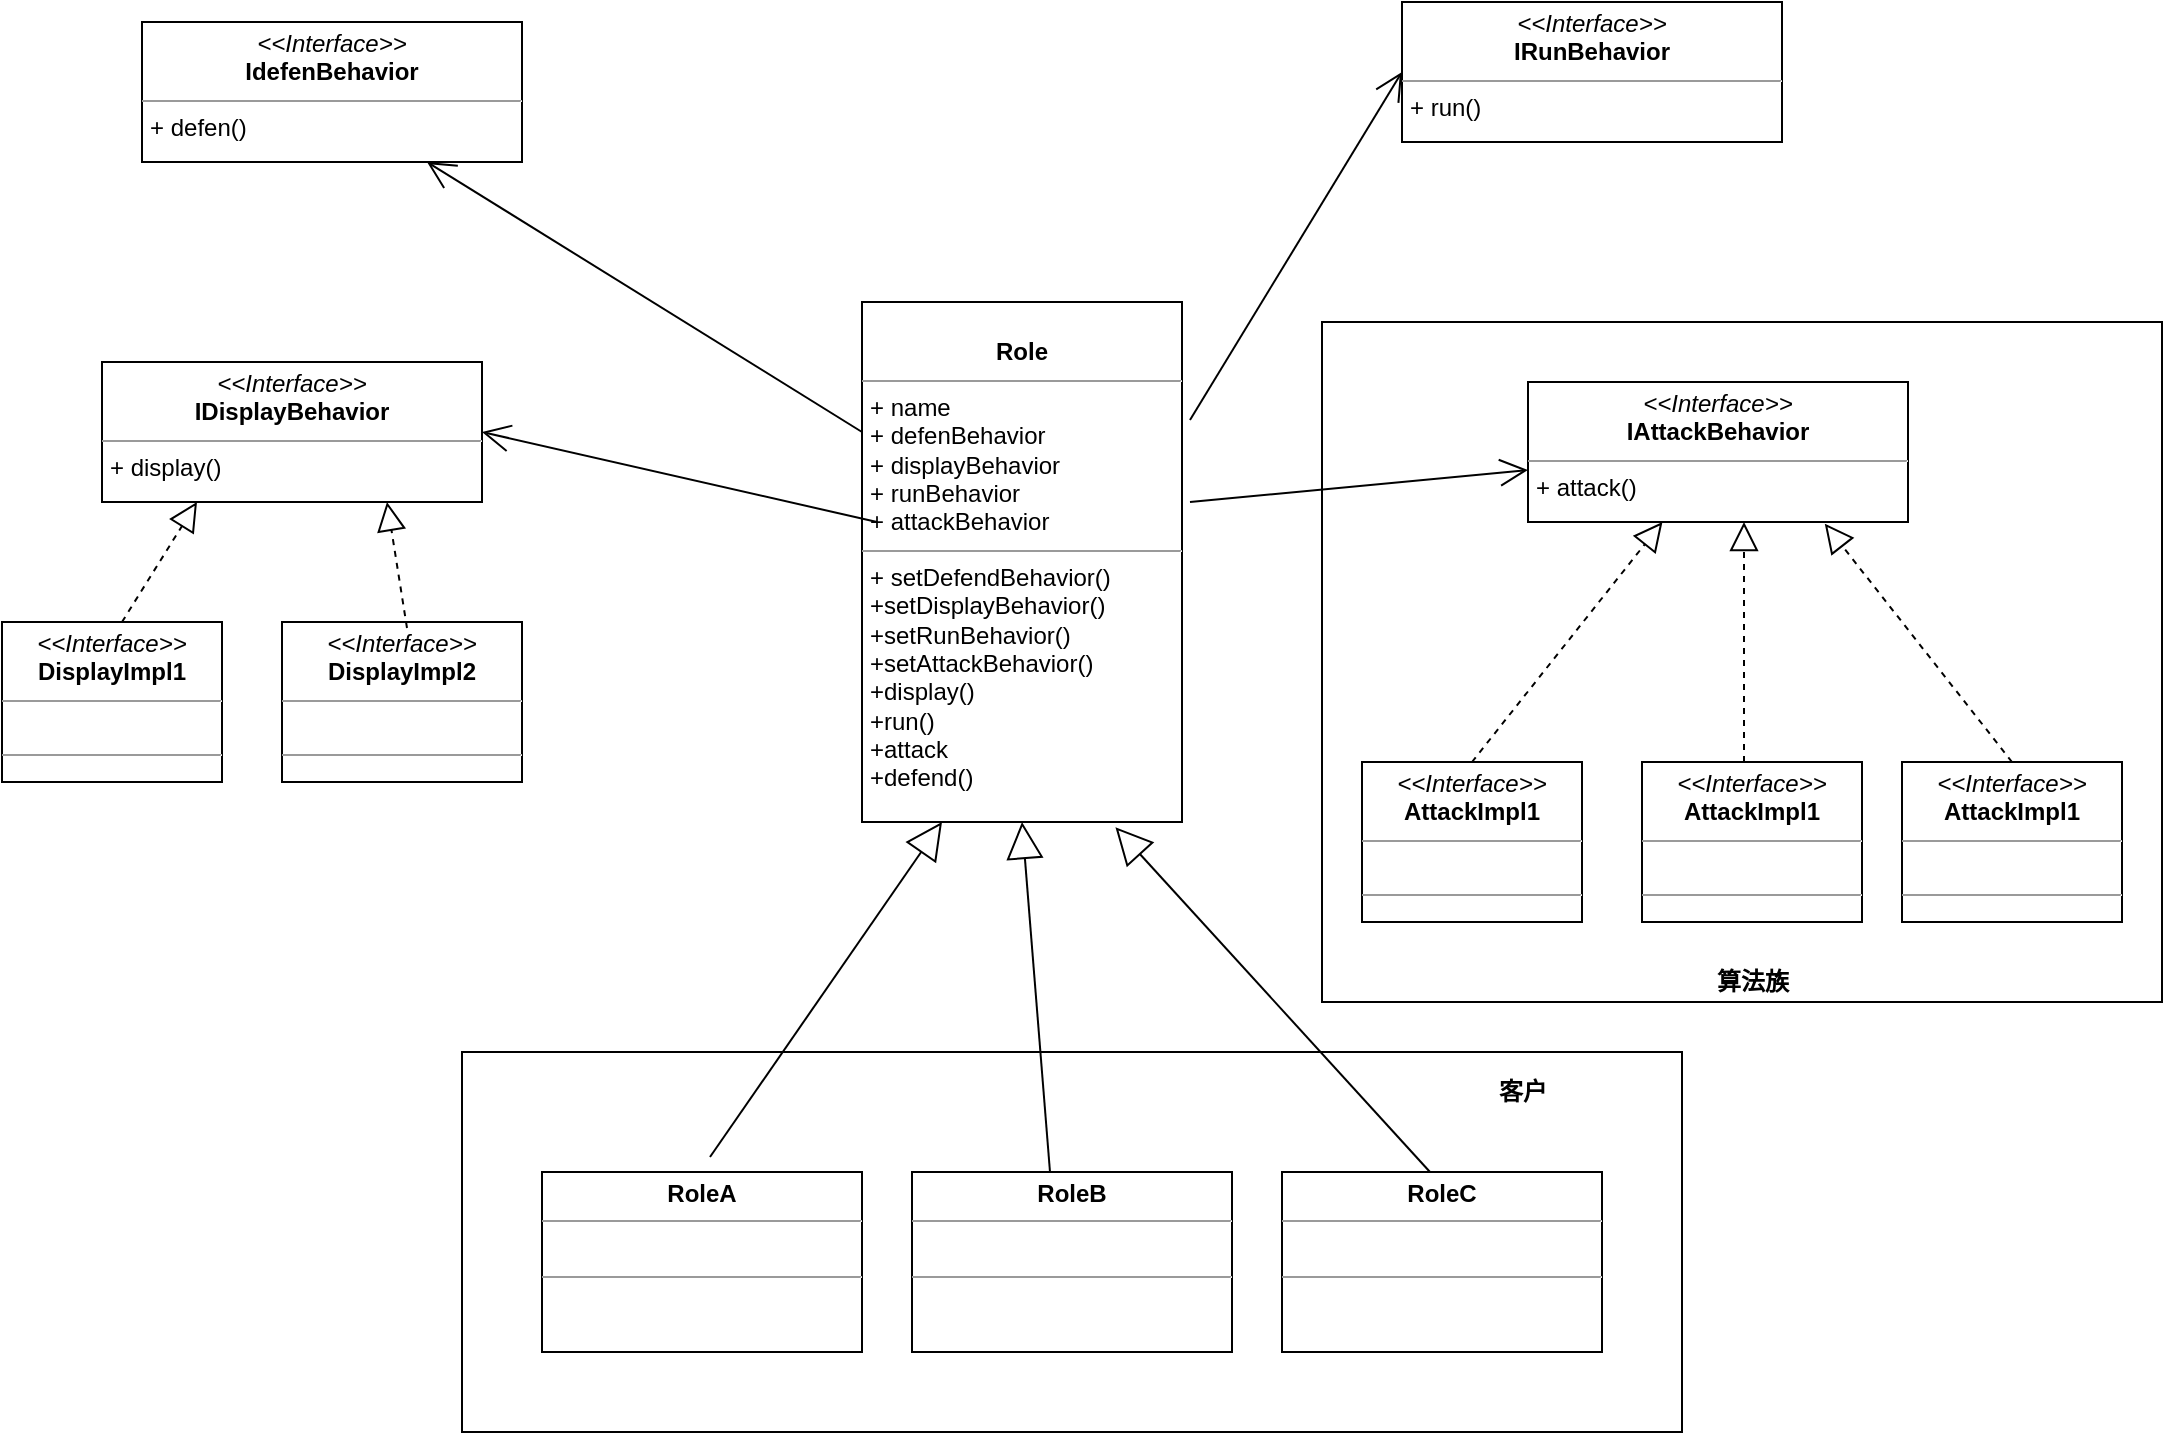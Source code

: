 <mxfile version="12.9.3" type="device"><diagram name="Page-1" id="e7e014a7-5840-1c2e-5031-d8a46d1fe8dd"><mxGraphModel dx="1420" dy="823" grid="1" gridSize="10" guides="1" tooltips="1" connect="1" arrows="1" fold="1" page="1" pageScale="1" pageWidth="1169" pageHeight="826" background="#ffffff" math="0" shadow="0"><root><mxCell id="0"/><mxCell id="1" parent="0"/><mxCell id="9VqiFgWs3hhhERO3180M-89" value="" style="rounded=0;whiteSpace=wrap;html=1;" parent="1" vertex="1"><mxGeometry x="290" y="560" width="610" height="190" as="geometry"/></mxCell><mxCell id="9VqiFgWs3hhhERO3180M-85" value="" style="rounded=0;whiteSpace=wrap;html=1;" parent="1" vertex="1"><mxGeometry x="720" y="195" width="420" height="340" as="geometry"/></mxCell><mxCell id="9VqiFgWs3hhhERO3180M-42" value="&lt;p style=&quot;margin: 0px ; margin-top: 4px ; text-align: center&quot;&gt;&lt;b&gt;&lt;br&gt;Role&lt;/b&gt;&lt;/p&gt;&lt;hr size=&quot;1&quot;&gt;&lt;p style=&quot;margin: 0px ; margin-left: 4px&quot;&gt;+ name&amp;nbsp;&lt;/p&gt;&lt;p style=&quot;margin: 0px ; margin-left: 4px&quot;&gt;+ defenBehavior&lt;/p&gt;&lt;p style=&quot;margin: 0px ; margin-left: 4px&quot;&gt;+ displayBehavior&lt;/p&gt;&lt;p style=&quot;margin: 0px ; margin-left: 4px&quot;&gt;+ runBehavior&lt;/p&gt;&lt;p style=&quot;margin: 0px ; margin-left: 4px&quot;&gt;+ attackBehavior&amp;nbsp;&lt;/p&gt;&lt;hr size=&quot;1&quot;&gt;&lt;p style=&quot;margin: 0px ; margin-left: 4px&quot;&gt;+ setDefendBehavior()&lt;/p&gt;&lt;p style=&quot;margin: 0px ; margin-left: 4px&quot;&gt;+setDisplayBehavior()&lt;/p&gt;&lt;p style=&quot;margin: 0px ; margin-left: 4px&quot;&gt;+setRunBehavior()&lt;/p&gt;&lt;p style=&quot;margin: 0px ; margin-left: 4px&quot;&gt;+setAttackBehavior()&lt;/p&gt;&lt;p style=&quot;margin: 0px ; margin-left: 4px&quot;&gt;+display()&lt;/p&gt;&lt;p style=&quot;margin: 0px ; margin-left: 4px&quot;&gt;+run()&lt;/p&gt;&lt;p style=&quot;margin: 0px ; margin-left: 4px&quot;&gt;+attack&lt;/p&gt;&lt;p style=&quot;margin: 0px ; margin-left: 4px&quot;&gt;+defend()&lt;/p&gt;&lt;p style=&quot;margin: 0px ; margin-left: 4px&quot;&gt;&lt;br&gt;&lt;/p&gt;" style="verticalAlign=top;align=left;overflow=fill;fontSize=12;fontFamily=Helvetica;html=1;" parent="1" vertex="1"><mxGeometry x="490" y="185" width="160" height="260" as="geometry"/></mxCell><mxCell id="9VqiFgWs3hhhERO3180M-43" value="&lt;p style=&quot;margin: 0px ; margin-top: 4px ; text-align: center&quot;&gt;&lt;i&gt;&amp;lt;&amp;lt;Interface&amp;gt;&amp;gt;&lt;/i&gt;&lt;br&gt;&lt;b&gt;IdefenBehavior&lt;/b&gt;&lt;/p&gt;&lt;hr size=&quot;1&quot;&gt;&lt;p style=&quot;margin: 0px ; margin-left: 4px&quot;&gt;+ defen()&lt;br&gt;&lt;/p&gt;" style="verticalAlign=top;align=left;overflow=fill;fontSize=12;fontFamily=Helvetica;html=1;" parent="1" vertex="1"><mxGeometry x="130" y="45" width="190" height="70" as="geometry"/></mxCell><mxCell id="9VqiFgWs3hhhERO3180M-44" value="&lt;p style=&quot;margin: 0px ; margin-top: 4px ; text-align: center&quot;&gt;&lt;i&gt;&amp;lt;&amp;lt;Interface&amp;gt;&amp;gt;&lt;/i&gt;&lt;br&gt;&lt;b&gt;IRunBehavior&lt;/b&gt;&lt;/p&gt;&lt;hr size=&quot;1&quot;&gt;&lt;p style=&quot;margin: 0px ; margin-left: 4px&quot;&gt;+ run()&lt;br&gt;&lt;/p&gt;" style="verticalAlign=top;align=left;overflow=fill;fontSize=12;fontFamily=Helvetica;html=1;" parent="1" vertex="1"><mxGeometry x="760" y="35" width="190" height="70" as="geometry"/></mxCell><mxCell id="9VqiFgWs3hhhERO3180M-50" value="" style="endArrow=open;endFill=1;endSize=12;html=1;entryX=0;entryY=0.5;entryDx=0;entryDy=0;" parent="1" target="9VqiFgWs3hhhERO3180M-44" edge="1"><mxGeometry width="160" relative="1" as="geometry"><mxPoint x="654" y="244" as="sourcePoint"/><mxPoint x="650" y="225" as="targetPoint"/></mxGeometry></mxCell><mxCell id="9VqiFgWs3hhhERO3180M-51" value="" style="endArrow=open;endFill=1;endSize=12;html=1;exitX=0;exitY=0.25;exitDx=0;exitDy=0;entryX=0.75;entryY=1;entryDx=0;entryDy=0;" parent="1" source="9VqiFgWs3hhhERO3180M-42" target="9VqiFgWs3hhhERO3180M-43" edge="1"><mxGeometry width="160" relative="1" as="geometry"><mxPoint x="350.0" y="248.76" as="sourcePoint"/><mxPoint x="456" y="75.0" as="targetPoint"/></mxGeometry></mxCell><mxCell id="9VqiFgWs3hhhERO3180M-53" value="&lt;p style=&quot;margin: 0px ; margin-top: 4px ; text-align: center&quot;&gt;&lt;i&gt;&amp;lt;&amp;lt;Interface&amp;gt;&amp;gt;&lt;/i&gt;&lt;br&gt;&lt;b&gt;IDisplayBehavior&lt;/b&gt;&lt;/p&gt;&lt;hr size=&quot;1&quot;&gt;&lt;p style=&quot;margin: 0px ; margin-left: 4px&quot;&gt;+ display()&lt;br&gt;&lt;/p&gt;" style="verticalAlign=top;align=left;overflow=fill;fontSize=12;fontFamily=Helvetica;html=1;" parent="1" vertex="1"><mxGeometry x="110" y="215" width="190" height="70" as="geometry"/></mxCell><mxCell id="9VqiFgWs3hhhERO3180M-54" value="&lt;p style=&quot;margin: 0px ; margin-top: 4px ; text-align: center&quot;&gt;&lt;i&gt;&amp;lt;&amp;lt;Interface&amp;gt;&amp;gt;&lt;/i&gt;&lt;br&gt;&lt;b&gt;IAttackBehavior&lt;/b&gt;&lt;/p&gt;&lt;hr size=&quot;1&quot;&gt;&lt;p style=&quot;margin: 0px ; margin-left: 4px&quot;&gt;+ attack()&lt;br&gt;&lt;/p&gt;" style="verticalAlign=top;align=left;overflow=fill;fontSize=12;fontFamily=Helvetica;html=1;" parent="1" vertex="1"><mxGeometry x="823" y="225" width="190" height="70" as="geometry"/></mxCell><mxCell id="9VqiFgWs3hhhERO3180M-65" value="&lt;p style=&quot;margin: 0px ; margin-top: 4px ; text-align: center&quot;&gt;&lt;i&gt;&amp;lt;&amp;lt;Interface&amp;gt;&amp;gt;&lt;/i&gt;&lt;br&gt;&lt;b&gt;AttackImpl1&lt;/b&gt;&lt;/p&gt;&lt;hr size=&quot;1&quot;&gt;&lt;p style=&quot;margin: 0px ; margin-left: 4px&quot;&gt;&lt;br&gt;&lt;/p&gt;&lt;hr size=&quot;1&quot;&gt;&lt;p style=&quot;margin: 0px ; margin-left: 4px&quot;&gt;&lt;br&gt;&lt;/p&gt;" style="verticalAlign=top;align=left;overflow=fill;fontSize=12;fontFamily=Helvetica;html=1;" parent="1" vertex="1"><mxGeometry x="740" y="415" width="110" height="80" as="geometry"/></mxCell><mxCell id="9VqiFgWs3hhhERO3180M-67" value="&lt;p style=&quot;margin: 0px ; margin-top: 4px ; text-align: center&quot;&gt;&lt;i&gt;&amp;lt;&amp;lt;Interface&amp;gt;&amp;gt;&lt;/i&gt;&lt;br&gt;&lt;b&gt;AttackImpl1&lt;/b&gt;&lt;/p&gt;&lt;hr size=&quot;1&quot;&gt;&lt;p style=&quot;margin: 0px ; margin-left: 4px&quot;&gt;&lt;br&gt;&lt;/p&gt;&lt;hr size=&quot;1&quot;&gt;&lt;p style=&quot;margin: 0px ; margin-left: 4px&quot;&gt;&lt;br&gt;&lt;/p&gt;" style="verticalAlign=top;align=left;overflow=fill;fontSize=12;fontFamily=Helvetica;html=1;" parent="1" vertex="1"><mxGeometry x="880" y="415" width="110" height="80" as="geometry"/></mxCell><mxCell id="9VqiFgWs3hhhERO3180M-68" value="&lt;p style=&quot;margin: 0px ; margin-top: 4px ; text-align: center&quot;&gt;&lt;i&gt;&amp;lt;&amp;lt;Interface&amp;gt;&amp;gt;&lt;/i&gt;&lt;br&gt;&lt;b&gt;AttackImpl1&lt;/b&gt;&lt;/p&gt;&lt;hr size=&quot;1&quot;&gt;&lt;p style=&quot;margin: 0px ; margin-left: 4px&quot;&gt;&lt;br&gt;&lt;/p&gt;&lt;hr size=&quot;1&quot;&gt;&lt;p style=&quot;margin: 0px ; margin-left: 4px&quot;&gt;&lt;br&gt;&lt;/p&gt;" style="verticalAlign=top;align=left;overflow=fill;fontSize=12;fontFamily=Helvetica;html=1;" parent="1" vertex="1"><mxGeometry x="1010" y="415" width="110" height="80" as="geometry"/></mxCell><mxCell id="9VqiFgWs3hhhERO3180M-72" value="" style="endArrow=block;dashed=1;endFill=0;endSize=12;html=1;exitX=0.5;exitY=0;exitDx=0;exitDy=0;" parent="1" source="9VqiFgWs3hhhERO3180M-65" target="9VqiFgWs3hhhERO3180M-54" edge="1"><mxGeometry width="160" relative="1" as="geometry"><mxPoint x="760" y="295" as="sourcePoint"/><mxPoint x="920" y="295" as="targetPoint"/></mxGeometry></mxCell><mxCell id="9VqiFgWs3hhhERO3180M-74" value="" style="endArrow=block;dashed=1;endFill=0;endSize=12;html=1;exitX=0.5;exitY=0;exitDx=0;exitDy=0;" parent="1" edge="1"><mxGeometry width="160" relative="1" as="geometry"><mxPoint x="931" y="415" as="sourcePoint"/><mxPoint x="931" y="295" as="targetPoint"/></mxGeometry></mxCell><mxCell id="9VqiFgWs3hhhERO3180M-75" value="" style="endArrow=block;dashed=1;endFill=0;endSize=12;html=1;exitX=0.5;exitY=0;exitDx=0;exitDy=0;entryX=0.781;entryY=1.012;entryDx=0;entryDy=0;entryPerimeter=0;" parent="1" source="9VqiFgWs3hhhERO3180M-68" target="9VqiFgWs3hhhERO3180M-54" edge="1"><mxGeometry width="160" relative="1" as="geometry"><mxPoint x="1064.58" y="405" as="sourcePoint"/><mxPoint x="1064.58" y="285" as="targetPoint"/></mxGeometry></mxCell><mxCell id="9VqiFgWs3hhhERO3180M-76" value="&lt;p style=&quot;margin: 0px ; margin-top: 4px ; text-align: center&quot;&gt;&lt;i&gt;&amp;lt;&amp;lt;Interface&amp;gt;&amp;gt;&lt;/i&gt;&lt;br&gt;&lt;b&gt;DisplayImpl1&lt;/b&gt;&lt;/p&gt;&lt;hr size=&quot;1&quot;&gt;&lt;p style=&quot;margin: 0px ; margin-left: 4px&quot;&gt;&lt;br&gt;&lt;/p&gt;&lt;hr size=&quot;1&quot;&gt;&lt;p style=&quot;margin: 0px ; margin-left: 4px&quot;&gt;&lt;br&gt;&lt;/p&gt;" style="verticalAlign=top;align=left;overflow=fill;fontSize=12;fontFamily=Helvetica;html=1;" parent="1" vertex="1"><mxGeometry x="60" y="345" width="110" height="80" as="geometry"/></mxCell><mxCell id="9VqiFgWs3hhhERO3180M-77" value="&lt;p style=&quot;margin: 0px ; margin-top: 4px ; text-align: center&quot;&gt;&lt;i&gt;&amp;lt;&amp;lt;Interface&amp;gt;&amp;gt;&lt;/i&gt;&lt;br&gt;&lt;b&gt;DisplayImpl2&lt;/b&gt;&lt;/p&gt;&lt;hr size=&quot;1&quot;&gt;&lt;p style=&quot;margin: 0px ; margin-left: 4px&quot;&gt;&lt;br&gt;&lt;/p&gt;&lt;hr size=&quot;1&quot;&gt;&lt;p style=&quot;margin: 0px ; margin-left: 4px&quot;&gt;&lt;br&gt;&lt;/p&gt;" style="verticalAlign=top;align=left;overflow=fill;fontSize=12;fontFamily=Helvetica;html=1;" parent="1" vertex="1"><mxGeometry x="200" y="345" width="120" height="80" as="geometry"/></mxCell><mxCell id="9VqiFgWs3hhhERO3180M-78" value="" style="endArrow=block;dashed=1;endFill=0;endSize=12;html=1;entryX=0.25;entryY=1;entryDx=0;entryDy=0;" parent="1" target="9VqiFgWs3hhhERO3180M-53" edge="1"><mxGeometry width="160" relative="1" as="geometry"><mxPoint x="120" y="345" as="sourcePoint"/><mxPoint x="195.226" y="245" as="targetPoint"/></mxGeometry></mxCell><mxCell id="9VqiFgWs3hhhERO3180M-80" value="" style="endArrow=block;dashed=1;endFill=0;endSize=12;html=1;entryX=0.75;entryY=1;entryDx=0;entryDy=0;" parent="1" target="9VqiFgWs3hhhERO3180M-53" edge="1"><mxGeometry width="160" relative="1" as="geometry"><mxPoint x="262.5" y="348" as="sourcePoint"/><mxPoint x="300" y="288" as="targetPoint"/></mxGeometry></mxCell><mxCell id="9VqiFgWs3hhhERO3180M-83" value="&lt;b&gt;算法族&lt;/b&gt;" style="text;html=1;resizable=0;autosize=1;align=center;verticalAlign=middle;points=[];fillColor=none;strokeColor=none;rounded=0;" parent="1" vertex="1"><mxGeometry x="910" y="515" width="50" height="20" as="geometry"/></mxCell><mxCell id="9VqiFgWs3hhhERO3180M-86" value="" style="endArrow=open;endFill=1;endSize=12;html=1;" parent="1" target="9VqiFgWs3hhhERO3180M-54" edge="1"><mxGeometry width="160" relative="1" as="geometry"><mxPoint x="654" y="285" as="sourcePoint"/><mxPoint x="760" y="111.0" as="targetPoint"/></mxGeometry></mxCell><mxCell id="9VqiFgWs3hhhERO3180M-87" value="" style="endArrow=open;endFill=1;endSize=12;html=1;exitX=0;exitY=0.25;exitDx=0;exitDy=0;entryX=1;entryY=0.5;entryDx=0;entryDy=0;" parent="1" target="9VqiFgWs3hhhERO3180M-53" edge="1"><mxGeometry width="160" relative="1" as="geometry"><mxPoint x="497.5" y="295" as="sourcePoint"/><mxPoint x="280" y="160.0" as="targetPoint"/></mxGeometry></mxCell><mxCell id="9VqiFgWs3hhhERO3180M-90" value="&lt;p style=&quot;margin: 0px ; margin-top: 4px ; text-align: center&quot;&gt;&lt;b&gt;RoleA&lt;/b&gt;&lt;/p&gt;&lt;hr size=&quot;1&quot;&gt;&lt;p style=&quot;margin: 0px ; margin-left: 4px&quot;&gt;&lt;br&gt;&lt;/p&gt;&lt;hr size=&quot;1&quot;&gt;&lt;p style=&quot;margin: 0px ; margin-left: 4px&quot;&gt;&lt;br&gt;&lt;/p&gt;" style="verticalAlign=top;align=left;overflow=fill;fontSize=12;fontFamily=Helvetica;html=1;" parent="1" vertex="1"><mxGeometry x="330" y="620" width="160" height="90" as="geometry"/></mxCell><mxCell id="9VqiFgWs3hhhERO3180M-91" value="&lt;p style=&quot;margin: 0px ; margin-top: 4px ; text-align: center&quot;&gt;&lt;b&gt;RoleB&lt;/b&gt;&lt;/p&gt;&lt;hr size=&quot;1&quot;&gt;&lt;p style=&quot;margin: 0px ; margin-left: 4px&quot;&gt;&lt;br&gt;&lt;/p&gt;&lt;hr size=&quot;1&quot;&gt;&lt;p style=&quot;margin: 0px ; margin-left: 4px&quot;&gt;&lt;br&gt;&lt;/p&gt;" style="verticalAlign=top;align=left;overflow=fill;fontSize=12;fontFamily=Helvetica;html=1;" parent="1" vertex="1"><mxGeometry x="515" y="620" width="160" height="90" as="geometry"/></mxCell><mxCell id="9VqiFgWs3hhhERO3180M-92" value="&lt;p style=&quot;margin: 0px ; margin-top: 4px ; text-align: center&quot;&gt;&lt;b&gt;RoleC&lt;/b&gt;&lt;/p&gt;&lt;hr size=&quot;1&quot;&gt;&lt;p style=&quot;margin: 0px ; margin-left: 4px&quot;&gt;&lt;br&gt;&lt;/p&gt;&lt;hr size=&quot;1&quot;&gt;&lt;p style=&quot;margin: 0px ; margin-left: 4px&quot;&gt;&lt;br&gt;&lt;/p&gt;" style="verticalAlign=top;align=left;overflow=fill;fontSize=12;fontFamily=Helvetica;html=1;" parent="1" vertex="1"><mxGeometry x="700" y="620" width="160" height="90" as="geometry"/></mxCell><mxCell id="9VqiFgWs3hhhERO3180M-96" value="" style="endArrow=block;endSize=16;endFill=0;html=1;entryX=0.5;entryY=1;entryDx=0;entryDy=0;exitX=0.5;exitY=0;exitDx=0;exitDy=0;" parent="1" target="9VqiFgWs3hhhERO3180M-42" edge="1"><mxGeometry x="0.035" y="7" width="160" relative="1" as="geometry"><mxPoint x="584" y="620" as="sourcePoint"/><mxPoint x="704.0" y="445" as="targetPoint"/><mxPoint as="offset"/></mxGeometry></mxCell><mxCell id="9VqiFgWs3hhhERO3180M-97" value="" style="endArrow=block;endSize=16;endFill=0;html=1;entryX=0.792;entryY=1.01;entryDx=0;entryDy=0;exitX=0.5;exitY=0;exitDx=0;exitDy=0;entryPerimeter=0;" parent="1" target="9VqiFgWs3hhhERO3180M-42" edge="1"><mxGeometry x="0.035" y="7" width="160" relative="1" as="geometry"><mxPoint x="774" y="620" as="sourcePoint"/><mxPoint x="760.0" y="445" as="targetPoint"/><mxPoint as="offset"/></mxGeometry></mxCell><mxCell id="9VqiFgWs3hhhERO3180M-98" value="" style="endArrow=block;endSize=16;endFill=0;html=1;entryX=0.25;entryY=1;entryDx=0;entryDy=0;exitX=0.5;exitY=0;exitDx=0;exitDy=0;" parent="1" target="9VqiFgWs3hhhERO3180M-42" edge="1"><mxGeometry x="0.035" y="7" width="160" relative="1" as="geometry"><mxPoint x="414" y="612.5" as="sourcePoint"/><mxPoint x="400.0" y="437.5" as="targetPoint"/><mxPoint as="offset"/></mxGeometry></mxCell><mxCell id="9VqiFgWs3hhhERO3180M-99" value="&lt;b&gt;客户&lt;/b&gt;" style="text;html=1;resizable=0;autosize=1;align=center;verticalAlign=middle;points=[];fillColor=none;strokeColor=none;rounded=0;" parent="1" vertex="1"><mxGeometry x="800" y="570" width="40" height="20" as="geometry"/></mxCell></root></mxGraphModel></diagram></mxfile>